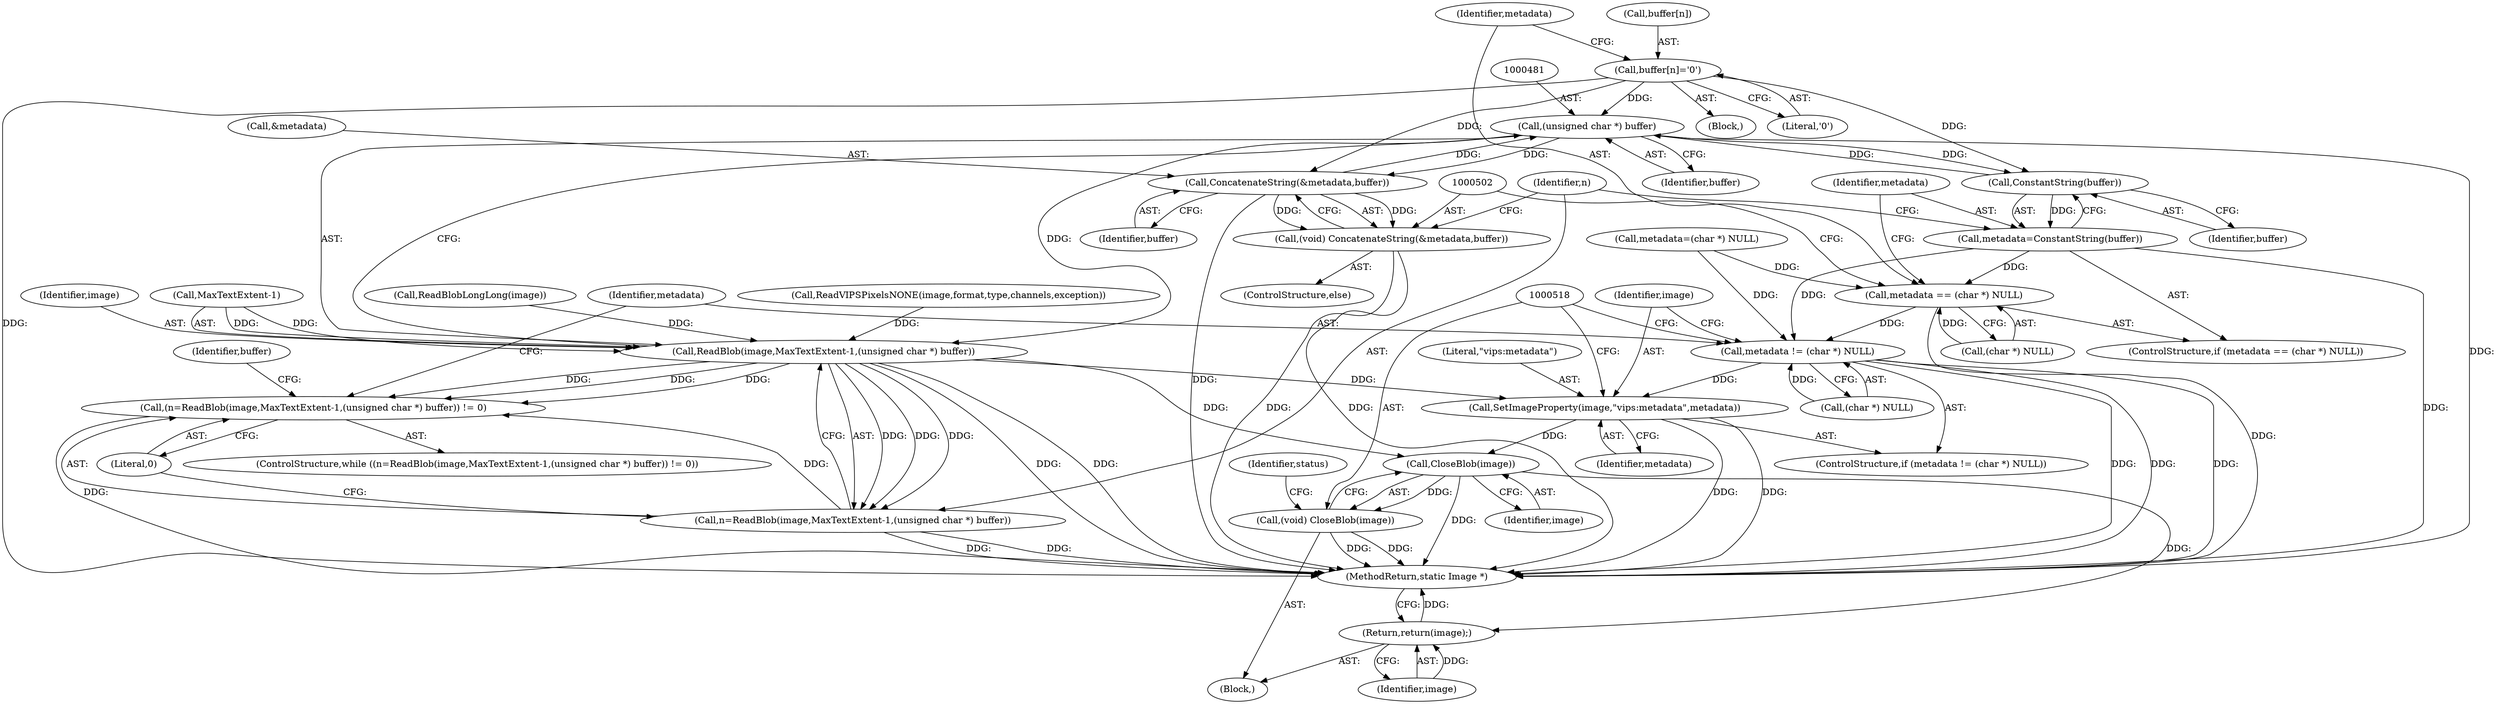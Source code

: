 digraph "0_ImageMagick_f6e9d0d9955e85bdd7540b251cd50d598dacc5e6_71@array" {
"1000485" [label="(Call,buffer[n]='\0')"];
"1000480" [label="(Call,(unsigned char *) buffer)"];
"1000475" [label="(Call,ReadBlob(image,MaxTextExtent-1,(unsigned char *) buffer))"];
"1000472" [label="(Call,(n=ReadBlob(image,MaxTextExtent-1,(unsigned char *) buffer)) != 0)"];
"1000473" [label="(Call,n=ReadBlob(image,MaxTextExtent-1,(unsigned char *) buffer))"];
"1000513" [label="(Call,SetImageProperty(image,\"vips:metadata\",metadata))"];
"1000519" [label="(Call,CloseBlob(image))"];
"1000517" [label="(Call,(void) CloseBlob(image))"];
"1000529" [label="(Return,return(image);)"];
"1000498" [label="(Call,ConstantString(buffer))"];
"1000496" [label="(Call,metadata=ConstantString(buffer))"];
"1000491" [label="(Call,metadata == (char *) NULL)"];
"1000508" [label="(Call,metadata != (char *) NULL)"];
"1000503" [label="(Call,ConcatenateString(&metadata,buffer))"];
"1000501" [label="(Call,(void) ConcatenateString(&metadata,buffer))"];
"1000530" [label="(Identifier,image)"];
"1000529" [label="(Return,return(image);)"];
"1000491" [label="(Call,metadata == (char *) NULL)"];
"1000500" [label="(ControlStructure,else)"];
"1000487" [label="(Identifier,buffer)"];
"1000498" [label="(Call,ConstantString(buffer))"];
"1000482" [label="(Identifier,buffer)"];
"1000473" [label="(Call,n=ReadBlob(image,MaxTextExtent-1,(unsigned char *) buffer))"];
"1000484" [label="(Block,)"];
"1000520" [label="(Identifier,image)"];
"1000510" [label="(Call,(char *) NULL)"];
"1000516" [label="(Identifier,metadata)"];
"1000519" [label="(Call,CloseBlob(image))"];
"1000466" [label="(Call,metadata=(char *) NULL)"];
"1000509" [label="(Identifier,metadata)"];
"1000531" [label="(MethodReturn,static Image *)"];
"1000477" [label="(Call,MaxTextExtent-1)"];
"1000105" [label="(Block,)"];
"1000515" [label="(Literal,\"vips:metadata\")"];
"1000420" [label="(Call,ReadBlobLongLong(image))"];
"1000504" [label="(Call,&metadata)"];
"1000480" [label="(Call,(unsigned char *) buffer)"];
"1000514" [label="(Identifier,image)"];
"1000503" [label="(Call,ConcatenateString(&metadata,buffer))"];
"1000496" [label="(Call,metadata=ConstantString(buffer))"];
"1000471" [label="(ControlStructure,while ((n=ReadBlob(image,MaxTextExtent-1,(unsigned char *) buffer)) != 0))"];
"1000517" [label="(Call,(void) CloseBlob(image))"];
"1000499" [label="(Identifier,buffer)"];
"1000456" [label="(Call,ReadVIPSPixelsNONE(image,format,type,channels,exception))"];
"1000486" [label="(Call,buffer[n])"];
"1000475" [label="(Call,ReadBlob(image,MaxTextExtent-1,(unsigned char *) buffer))"];
"1000497" [label="(Identifier,metadata)"];
"1000485" [label="(Call,buffer[n]='\0')"];
"1000474" [label="(Identifier,n)"];
"1000490" [label="(ControlStructure,if (metadata == (char *) NULL))"];
"1000523" [label="(Identifier,status)"];
"1000507" [label="(ControlStructure,if (metadata != (char *) NULL))"];
"1000506" [label="(Identifier,buffer)"];
"1000472" [label="(Call,(n=ReadBlob(image,MaxTextExtent-1,(unsigned char *) buffer)) != 0)"];
"1000493" [label="(Call,(char *) NULL)"];
"1000492" [label="(Identifier,metadata)"];
"1000483" [label="(Literal,0)"];
"1000513" [label="(Call,SetImageProperty(image,\"vips:metadata\",metadata))"];
"1000501" [label="(Call,(void) ConcatenateString(&metadata,buffer))"];
"1000489" [label="(Literal,'\0')"];
"1000476" [label="(Identifier,image)"];
"1000508" [label="(Call,metadata != (char *) NULL)"];
"1000485" -> "1000484"  [label="AST: "];
"1000485" -> "1000489"  [label="CFG: "];
"1000486" -> "1000485"  [label="AST: "];
"1000489" -> "1000485"  [label="AST: "];
"1000492" -> "1000485"  [label="CFG: "];
"1000485" -> "1000531"  [label="DDG: "];
"1000485" -> "1000480"  [label="DDG: "];
"1000485" -> "1000498"  [label="DDG: "];
"1000485" -> "1000503"  [label="DDG: "];
"1000480" -> "1000475"  [label="AST: "];
"1000480" -> "1000482"  [label="CFG: "];
"1000481" -> "1000480"  [label="AST: "];
"1000482" -> "1000480"  [label="AST: "];
"1000475" -> "1000480"  [label="CFG: "];
"1000480" -> "1000531"  [label="DDG: "];
"1000480" -> "1000475"  [label="DDG: "];
"1000503" -> "1000480"  [label="DDG: "];
"1000498" -> "1000480"  [label="DDG: "];
"1000480" -> "1000498"  [label="DDG: "];
"1000480" -> "1000503"  [label="DDG: "];
"1000475" -> "1000473"  [label="AST: "];
"1000476" -> "1000475"  [label="AST: "];
"1000477" -> "1000475"  [label="AST: "];
"1000473" -> "1000475"  [label="CFG: "];
"1000475" -> "1000531"  [label="DDG: "];
"1000475" -> "1000531"  [label="DDG: "];
"1000475" -> "1000472"  [label="DDG: "];
"1000475" -> "1000472"  [label="DDG: "];
"1000475" -> "1000472"  [label="DDG: "];
"1000475" -> "1000473"  [label="DDG: "];
"1000475" -> "1000473"  [label="DDG: "];
"1000475" -> "1000473"  [label="DDG: "];
"1000456" -> "1000475"  [label="DDG: "];
"1000420" -> "1000475"  [label="DDG: "];
"1000477" -> "1000475"  [label="DDG: "];
"1000477" -> "1000475"  [label="DDG: "];
"1000475" -> "1000513"  [label="DDG: "];
"1000475" -> "1000519"  [label="DDG: "];
"1000472" -> "1000471"  [label="AST: "];
"1000472" -> "1000483"  [label="CFG: "];
"1000473" -> "1000472"  [label="AST: "];
"1000483" -> "1000472"  [label="AST: "];
"1000487" -> "1000472"  [label="CFG: "];
"1000509" -> "1000472"  [label="CFG: "];
"1000472" -> "1000531"  [label="DDG: "];
"1000473" -> "1000472"  [label="DDG: "];
"1000474" -> "1000473"  [label="AST: "];
"1000483" -> "1000473"  [label="CFG: "];
"1000473" -> "1000531"  [label="DDG: "];
"1000473" -> "1000531"  [label="DDG: "];
"1000513" -> "1000507"  [label="AST: "];
"1000513" -> "1000516"  [label="CFG: "];
"1000514" -> "1000513"  [label="AST: "];
"1000515" -> "1000513"  [label="AST: "];
"1000516" -> "1000513"  [label="AST: "];
"1000518" -> "1000513"  [label="CFG: "];
"1000513" -> "1000531"  [label="DDG: "];
"1000513" -> "1000531"  [label="DDG: "];
"1000508" -> "1000513"  [label="DDG: "];
"1000513" -> "1000519"  [label="DDG: "];
"1000519" -> "1000517"  [label="AST: "];
"1000519" -> "1000520"  [label="CFG: "];
"1000520" -> "1000519"  [label="AST: "];
"1000517" -> "1000519"  [label="CFG: "];
"1000519" -> "1000531"  [label="DDG: "];
"1000519" -> "1000517"  [label="DDG: "];
"1000519" -> "1000529"  [label="DDG: "];
"1000517" -> "1000105"  [label="AST: "];
"1000518" -> "1000517"  [label="AST: "];
"1000523" -> "1000517"  [label="CFG: "];
"1000517" -> "1000531"  [label="DDG: "];
"1000517" -> "1000531"  [label="DDG: "];
"1000529" -> "1000105"  [label="AST: "];
"1000529" -> "1000530"  [label="CFG: "];
"1000530" -> "1000529"  [label="AST: "];
"1000531" -> "1000529"  [label="CFG: "];
"1000529" -> "1000531"  [label="DDG: "];
"1000530" -> "1000529"  [label="DDG: "];
"1000498" -> "1000496"  [label="AST: "];
"1000498" -> "1000499"  [label="CFG: "];
"1000499" -> "1000498"  [label="AST: "];
"1000496" -> "1000498"  [label="CFG: "];
"1000498" -> "1000496"  [label="DDG: "];
"1000496" -> "1000490"  [label="AST: "];
"1000497" -> "1000496"  [label="AST: "];
"1000474" -> "1000496"  [label="CFG: "];
"1000496" -> "1000531"  [label="DDG: "];
"1000496" -> "1000491"  [label="DDG: "];
"1000496" -> "1000508"  [label="DDG: "];
"1000491" -> "1000490"  [label="AST: "];
"1000491" -> "1000493"  [label="CFG: "];
"1000492" -> "1000491"  [label="AST: "];
"1000493" -> "1000491"  [label="AST: "];
"1000497" -> "1000491"  [label="CFG: "];
"1000502" -> "1000491"  [label="CFG: "];
"1000491" -> "1000531"  [label="DDG: "];
"1000466" -> "1000491"  [label="DDG: "];
"1000493" -> "1000491"  [label="DDG: "];
"1000491" -> "1000508"  [label="DDG: "];
"1000508" -> "1000507"  [label="AST: "];
"1000508" -> "1000510"  [label="CFG: "];
"1000509" -> "1000508"  [label="AST: "];
"1000510" -> "1000508"  [label="AST: "];
"1000514" -> "1000508"  [label="CFG: "];
"1000518" -> "1000508"  [label="CFG: "];
"1000508" -> "1000531"  [label="DDG: "];
"1000508" -> "1000531"  [label="DDG: "];
"1000508" -> "1000531"  [label="DDG: "];
"1000466" -> "1000508"  [label="DDG: "];
"1000510" -> "1000508"  [label="DDG: "];
"1000503" -> "1000501"  [label="AST: "];
"1000503" -> "1000506"  [label="CFG: "];
"1000504" -> "1000503"  [label="AST: "];
"1000506" -> "1000503"  [label="AST: "];
"1000501" -> "1000503"  [label="CFG: "];
"1000503" -> "1000531"  [label="DDG: "];
"1000503" -> "1000501"  [label="DDG: "];
"1000503" -> "1000501"  [label="DDG: "];
"1000501" -> "1000500"  [label="AST: "];
"1000502" -> "1000501"  [label="AST: "];
"1000474" -> "1000501"  [label="CFG: "];
"1000501" -> "1000531"  [label="DDG: "];
"1000501" -> "1000531"  [label="DDG: "];
}
